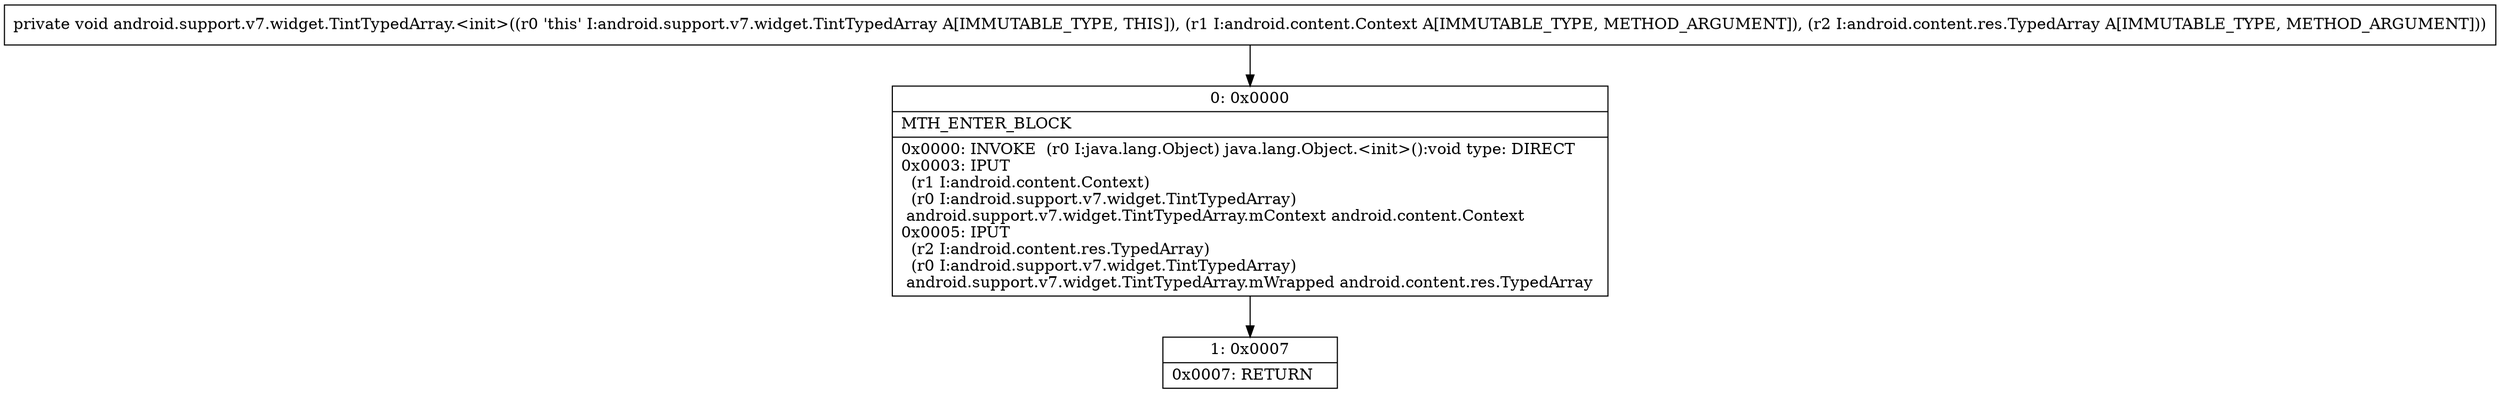 digraph "CFG forandroid.support.v7.widget.TintTypedArray.\<init\>(Landroid\/content\/Context;Landroid\/content\/res\/TypedArray;)V" {
Node_0 [shape=record,label="{0\:\ 0x0000|MTH_ENTER_BLOCK\l|0x0000: INVOKE  (r0 I:java.lang.Object) java.lang.Object.\<init\>():void type: DIRECT \l0x0003: IPUT  \l  (r1 I:android.content.Context)\l  (r0 I:android.support.v7.widget.TintTypedArray)\l android.support.v7.widget.TintTypedArray.mContext android.content.Context \l0x0005: IPUT  \l  (r2 I:android.content.res.TypedArray)\l  (r0 I:android.support.v7.widget.TintTypedArray)\l android.support.v7.widget.TintTypedArray.mWrapped android.content.res.TypedArray \l}"];
Node_1 [shape=record,label="{1\:\ 0x0007|0x0007: RETURN   \l}"];
MethodNode[shape=record,label="{private void android.support.v7.widget.TintTypedArray.\<init\>((r0 'this' I:android.support.v7.widget.TintTypedArray A[IMMUTABLE_TYPE, THIS]), (r1 I:android.content.Context A[IMMUTABLE_TYPE, METHOD_ARGUMENT]), (r2 I:android.content.res.TypedArray A[IMMUTABLE_TYPE, METHOD_ARGUMENT])) }"];
MethodNode -> Node_0;
Node_0 -> Node_1;
}

